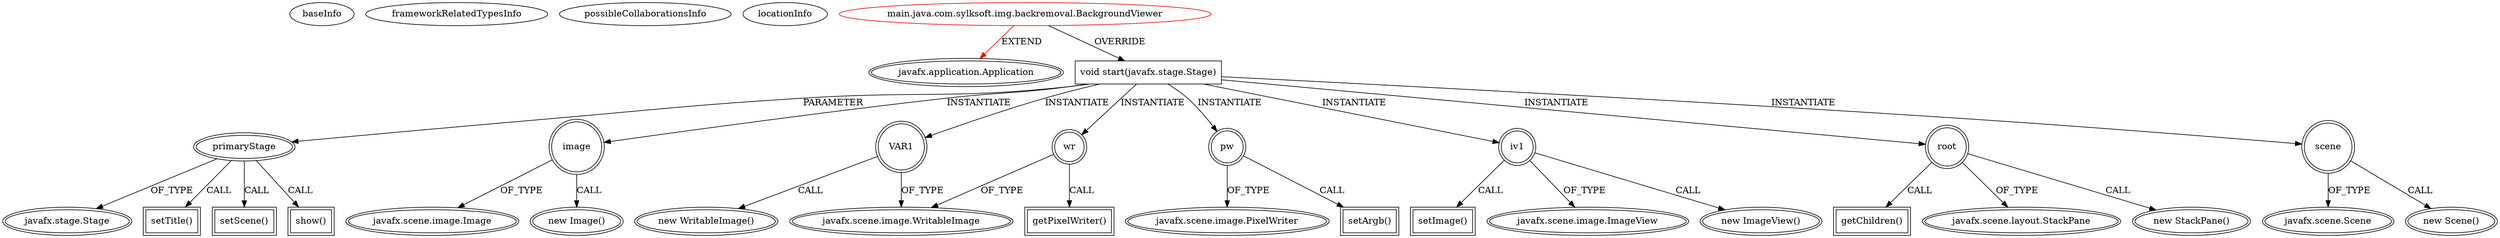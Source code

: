 digraph {
baseInfo[graphId=520,category="extension_graph",isAnonymous=false,possibleRelation=false]
frameworkRelatedTypesInfo[0="javafx.application.Application"]
possibleCollaborationsInfo[]
locationInfo[projectName="Hannibal0416-BackgroundRemoval",filePath="/Hannibal0416-BackgroundRemoval/BackgroundRemoval-master/BackgroundRemoval/src/main/java/com/sylksoft/img/backremoval/BackgroundViewer.java",contextSignature="BackgroundViewer",graphId="520"]
0[label="main.java.com.sylksoft.img.backremoval.BackgroundViewer",vertexType="ROOT_CLIENT_CLASS_DECLARATION",isFrameworkType=false,color=red]
1[label="javafx.application.Application",vertexType="FRAMEWORK_CLASS_TYPE",isFrameworkType=true,peripheries=2]
2[label="void start(javafx.stage.Stage)",vertexType="OVERRIDING_METHOD_DECLARATION",isFrameworkType=false,shape=box]
3[label="primaryStage",vertexType="PARAMETER_DECLARATION",isFrameworkType=true,peripheries=2]
4[label="javafx.stage.Stage",vertexType="FRAMEWORK_CLASS_TYPE",isFrameworkType=true,peripheries=2]
6[label="image",vertexType="VARIABLE_EXPRESION",isFrameworkType=true,peripheries=2,shape=circle]
7[label="javafx.scene.image.Image",vertexType="FRAMEWORK_CLASS_TYPE",isFrameworkType=true,peripheries=2]
5[label="new Image()",vertexType="CONSTRUCTOR_CALL",isFrameworkType=true,peripheries=2]
9[label="VAR1",vertexType="VARIABLE_EXPRESION",isFrameworkType=true,peripheries=2,shape=circle]
10[label="javafx.scene.image.WritableImage",vertexType="FRAMEWORK_CLASS_TYPE",isFrameworkType=true,peripheries=2]
8[label="new WritableImage()",vertexType="CONSTRUCTOR_CALL",isFrameworkType=true,peripheries=2]
11[label="wr",vertexType="VARIABLE_EXPRESION",isFrameworkType=true,peripheries=2,shape=circle]
12[label="getPixelWriter()",vertexType="INSIDE_CALL",isFrameworkType=true,peripheries=2,shape=box]
14[label="pw",vertexType="VARIABLE_EXPRESION",isFrameworkType=true,peripheries=2,shape=circle]
16[label="javafx.scene.image.PixelWriter",vertexType="FRAMEWORK_INTERFACE_TYPE",isFrameworkType=true,peripheries=2]
15[label="setArgb()",vertexType="INSIDE_CALL",isFrameworkType=true,peripheries=2,shape=box]
18[label="iv1",vertexType="VARIABLE_EXPRESION",isFrameworkType=true,peripheries=2,shape=circle]
19[label="javafx.scene.image.ImageView",vertexType="FRAMEWORK_CLASS_TYPE",isFrameworkType=true,peripheries=2]
17[label="new ImageView()",vertexType="CONSTRUCTOR_CALL",isFrameworkType=true,peripheries=2]
21[label="setImage()",vertexType="INSIDE_CALL",isFrameworkType=true,peripheries=2,shape=box]
23[label="root",vertexType="VARIABLE_EXPRESION",isFrameworkType=true,peripheries=2,shape=circle]
24[label="javafx.scene.layout.StackPane",vertexType="FRAMEWORK_CLASS_TYPE",isFrameworkType=true,peripheries=2]
22[label="new StackPane()",vertexType="CONSTRUCTOR_CALL",isFrameworkType=true,peripheries=2]
26[label="getChildren()",vertexType="INSIDE_CALL",isFrameworkType=true,peripheries=2,shape=box]
28[label="scene",vertexType="VARIABLE_EXPRESION",isFrameworkType=true,peripheries=2,shape=circle]
29[label="javafx.scene.Scene",vertexType="FRAMEWORK_CLASS_TYPE",isFrameworkType=true,peripheries=2]
27[label="new Scene()",vertexType="CONSTRUCTOR_CALL",isFrameworkType=true,peripheries=2]
31[label="setTitle()",vertexType="INSIDE_CALL",isFrameworkType=true,peripheries=2,shape=box]
33[label="setScene()",vertexType="INSIDE_CALL",isFrameworkType=true,peripheries=2,shape=box]
35[label="show()",vertexType="INSIDE_CALL",isFrameworkType=true,peripheries=2,shape=box]
0->1[label="EXTEND",color=red]
0->2[label="OVERRIDE"]
3->4[label="OF_TYPE"]
2->3[label="PARAMETER"]
2->6[label="INSTANTIATE"]
6->7[label="OF_TYPE"]
6->5[label="CALL"]
2->9[label="INSTANTIATE"]
9->10[label="OF_TYPE"]
9->8[label="CALL"]
2->11[label="INSTANTIATE"]
11->10[label="OF_TYPE"]
11->12[label="CALL"]
2->14[label="INSTANTIATE"]
14->16[label="OF_TYPE"]
14->15[label="CALL"]
2->18[label="INSTANTIATE"]
18->19[label="OF_TYPE"]
18->17[label="CALL"]
18->21[label="CALL"]
2->23[label="INSTANTIATE"]
23->24[label="OF_TYPE"]
23->22[label="CALL"]
23->26[label="CALL"]
2->28[label="INSTANTIATE"]
28->29[label="OF_TYPE"]
28->27[label="CALL"]
3->31[label="CALL"]
3->33[label="CALL"]
3->35[label="CALL"]
}

